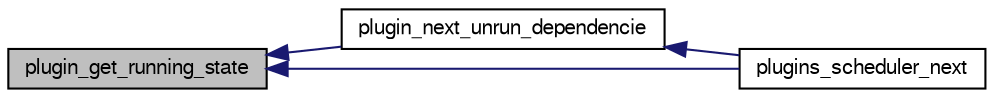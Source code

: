 digraph G
{
  bgcolor="transparent";
  edge [fontname="FreeSans",fontsize="10",labelfontname="FreeSans",labelfontsize="10"];
  node [fontname="FreeSans",fontsize="10",shape=record];
  rankdir=LR;
  Node1 [label="plugin_get_running_state",height=0.2,width=0.4,color="black", fillcolor="grey75", style="filled" fontcolor="black"];
  Node1 -> Node2 [dir=back,color="midnightblue",fontsize="10",style="solid",fontname="FreeSans"];
  Node2 [label="plugin_next_unrun_dependencie",height=0.2,width=0.4,color="black",URL="$pluginscheduler_8c.html#ab8f94ad31e3c0272e1b035cedf241c9c"];
  Node2 -> Node3 [dir=back,color="midnightblue",fontsize="10",style="solid",fontname="FreeSans"];
  Node3 [label="plugins_scheduler_next",height=0.2,width=0.4,color="black",URL="$pluginscheduler_8h.html#a10384fae06ada4c648c98590b2b22f93"];
  Node1 -> Node3 [dir=back,color="midnightblue",fontsize="10",style="solid",fontname="FreeSans"];
}

